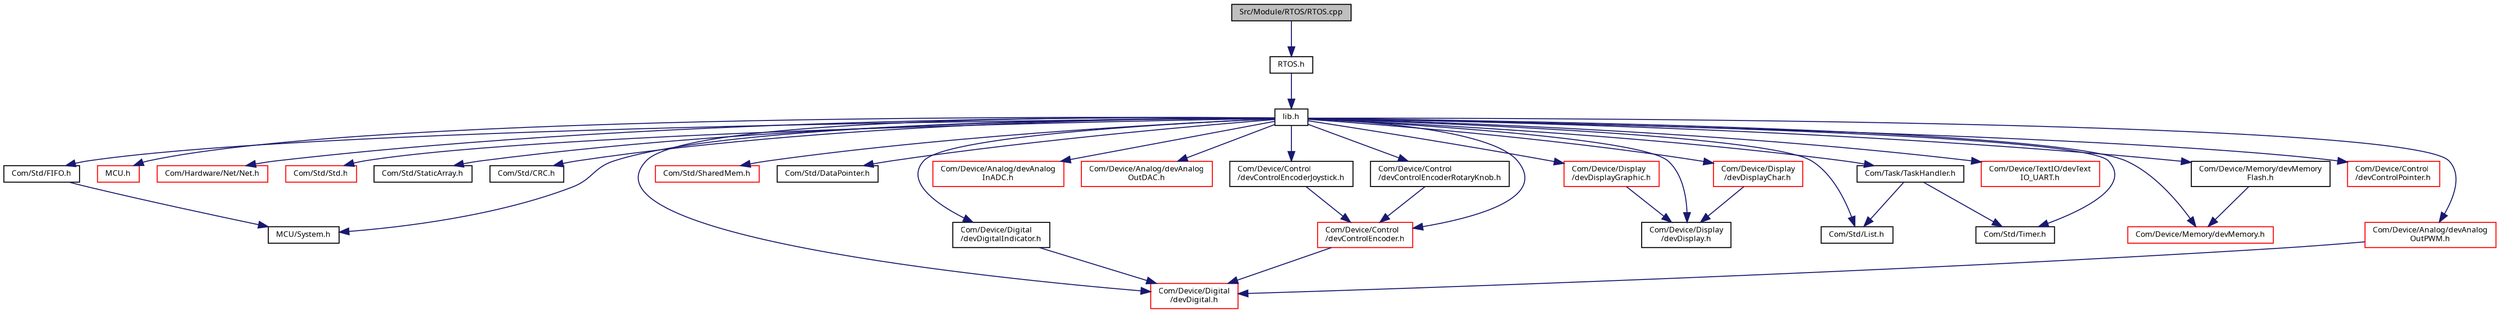 digraph "Src/Module/RTOS/RTOS.cpp"
{
  edge [fontname="Sans",fontsize="8",labelfontname="Sans",labelfontsize="8"];
  node [fontname="Sans",fontsize="8",shape=record];
  Node1 [label="Src/Module/RTOS/RTOS.cpp",height=0.2,width=0.4,color="black", fillcolor="grey75", style="filled", fontcolor="black"];
  Node1 -> Node2 [color="midnightblue",fontsize="8",style="solid",fontname="Sans"];
  Node2 [label="RTOS.h",height=0.2,width=0.4,color="black", fillcolor="white", style="filled",URL="$_r_t_o_s_2_r_t_o_s_8h.html"];
  Node2 -> Node3 [color="midnightblue",fontsize="8",style="solid",fontname="Sans"];
  Node3 [label="lib.h",height=0.2,width=0.4,color="black", fillcolor="white", style="filled",URL="$lib_8h.html",tooltip="Library main include file. "];
  Node3 -> Node4 [color="midnightblue",fontsize="8",style="solid",fontname="Sans"];
  Node4 [label="MCU/System.h",height=0.2,width=0.4,color="black", fillcolor="white", style="filled",URL="$_system_8h.html"];
  Node3 -> Node5 [color="midnightblue",fontsize="8",style="solid",fontname="Sans"];
  Node5 [label="MCU.h",height=0.2,width=0.4,color="red", fillcolor="white", style="filled",URL="$_m_c_u_8h_source.html"];
  Node3 -> Node6 [color="midnightblue",fontsize="8",style="solid",fontname="Sans"];
  Node6 [label="Com/Hardware/Net/Net.h",height=0.2,width=0.4,color="red", fillcolor="white", style="filled",URL="$_net_8h.html"];
  Node3 -> Node7 [color="midnightblue",fontsize="8",style="solid",fontname="Sans"];
  Node7 [label="Com/Std/Std.h",height=0.2,width=0.4,color="red", fillcolor="white", style="filled",URL="$_std_8h.html",tooltip="Standard include file. "];
  Node3 -> Node8 [color="midnightblue",fontsize="8",style="solid",fontname="Sans"];
  Node8 [label="Com/Std/StaticArray.h",height=0.2,width=0.4,color="black", fillcolor="white", style="filled",URL="$_static_array_8h.html"];
  Node3 -> Node9 [color="midnightblue",fontsize="8",style="solid",fontname="Sans"];
  Node9 [label="Com/Std/CRC.h",height=0.2,width=0.4,color="black", fillcolor="white", style="filled",URL="$_c_r_c_8h.html"];
  Node3 -> Node10 [color="midnightblue",fontsize="8",style="solid",fontname="Sans"];
  Node10 [label="Com/Std/List.h",height=0.2,width=0.4,color="black", fillcolor="white", style="filled",URL="$_list_8h.html"];
  Node3 -> Node11 [color="midnightblue",fontsize="8",style="solid",fontname="Sans"];
  Node11 [label="Com/Std/FIFO.h",height=0.2,width=0.4,color="black", fillcolor="white", style="filled",URL="$_fifo_8h.html"];
  Node11 -> Node4 [color="midnightblue",fontsize="8",style="solid",fontname="Sans"];
  Node3 -> Node12 [color="midnightblue",fontsize="8",style="solid",fontname="Sans"];
  Node12 [label="Com/Std/SharedMem.h",height=0.2,width=0.4,color="red", fillcolor="white", style="filled",URL="$_shared_mem_8h.html"];
  Node3 -> Node13 [color="midnightblue",fontsize="8",style="solid",fontname="Sans"];
  Node13 [label="Com/Std/DataPointer.h",height=0.2,width=0.4,color="black", fillcolor="white", style="filled",URL="$_data_pointer_8h.html"];
  Node3 -> Node14 [color="midnightblue",fontsize="8",style="solid",fontname="Sans"];
  Node14 [label="Com/Std/Timer.h",height=0.2,width=0.4,color="black", fillcolor="white", style="filled",URL="$_std_2_timer_8h.html"];
  Node3 -> Node15 [color="midnightblue",fontsize="8",style="solid",fontname="Sans"];
  Node15 [label="Com/Device/Analog/devAnalog\lInADC.h",height=0.2,width=0.4,color="red", fillcolor="white", style="filled",URL="$dev_analog_in_a_d_c_8h.html"];
  Node3 -> Node16 [color="midnightblue",fontsize="8",style="solid",fontname="Sans"];
  Node16 [label="Com/Device/Analog/devAnalog\lOutDAC.h",height=0.2,width=0.4,color="red", fillcolor="white", style="filled",URL="$dev_analog_out_d_a_c_8h.html"];
  Node3 -> Node17 [color="midnightblue",fontsize="8",style="solid",fontname="Sans"];
  Node17 [label="Com/Device/Analog/devAnalog\lOutPWM.h",height=0.2,width=0.4,color="red", fillcolor="white", style="filled",URL="$dev_analog_out_p_w_m_8h.html"];
  Node17 -> Node18 [color="midnightblue",fontsize="8",style="solid",fontname="Sans"];
  Node18 [label="Com/Device/Digital\l/devDigital.h",height=0.2,width=0.4,color="red", fillcolor="white", style="filled",URL="$dev_digital_8h.html"];
  Node3 -> Node18 [color="midnightblue",fontsize="8",style="solid",fontname="Sans"];
  Node3 -> Node19 [color="midnightblue",fontsize="8",style="solid",fontname="Sans"];
  Node19 [label="Com/Device/Digital\l/devDigitalIndicator.h",height=0.2,width=0.4,color="black", fillcolor="white", style="filled",URL="$dev_digital_indicator_8h.html"];
  Node19 -> Node18 [color="midnightblue",fontsize="8",style="solid",fontname="Sans"];
  Node3 -> Node20 [color="midnightblue",fontsize="8",style="solid",fontname="Sans"];
  Node20 [label="Com/Device/Display\l/devDisplay.h",height=0.2,width=0.4,color="black", fillcolor="white", style="filled",URL="$dev_display_8h.html"];
  Node3 -> Node21 [color="midnightblue",fontsize="8",style="solid",fontname="Sans"];
  Node21 [label="Com/Device/Display\l/devDisplayChar.h",height=0.2,width=0.4,color="red", fillcolor="white", style="filled",URL="$dev_display_char_8h.html"];
  Node21 -> Node20 [color="midnightblue",fontsize="8",style="solid",fontname="Sans"];
  Node3 -> Node22 [color="midnightblue",fontsize="8",style="solid",fontname="Sans"];
  Node22 [label="Com/Device/Display\l/devDisplayGraphic.h",height=0.2,width=0.4,color="red", fillcolor="white", style="filled",URL="$dev_display_graphic_8h.html"];
  Node22 -> Node20 [color="midnightblue",fontsize="8",style="solid",fontname="Sans"];
  Node3 -> Node23 [color="midnightblue",fontsize="8",style="solid",fontname="Sans"];
  Node23 [label="Com/Device/Memory/devMemory.h",height=0.2,width=0.4,color="red", fillcolor="white", style="filled",URL="$dev_memory_8h.html"];
  Node3 -> Node24 [color="midnightblue",fontsize="8",style="solid",fontname="Sans"];
  Node24 [label="Com/Device/Memory/devMemory\lFlash.h",height=0.2,width=0.4,color="black", fillcolor="white", style="filled",URL="$dev_memory_flash_8h.html"];
  Node24 -> Node23 [color="midnightblue",fontsize="8",style="solid",fontname="Sans"];
  Node3 -> Node25 [color="midnightblue",fontsize="8",style="solid",fontname="Sans"];
  Node25 [label="Com/Device/TextIO/devText\lIO_UART.h",height=0.2,width=0.4,color="red", fillcolor="white", style="filled",URL="$dev_text_i_o___u_a_r_t_8h.html"];
  Node3 -> Node26 [color="midnightblue",fontsize="8",style="solid",fontname="Sans"];
  Node26 [label="Com/Device/Control\l/devControlEncoder.h",height=0.2,width=0.4,color="red", fillcolor="white", style="filled",URL="$dev_control_encoder_8h.html"];
  Node26 -> Node18 [color="midnightblue",fontsize="8",style="solid",fontname="Sans"];
  Node3 -> Node27 [color="midnightblue",fontsize="8",style="solid",fontname="Sans"];
  Node27 [label="Com/Device/Control\l/devControlEncoderJoystick.h",height=0.2,width=0.4,color="black", fillcolor="white", style="filled",URL="$dev_control_encoder_joystick_8h.html"];
  Node27 -> Node26 [color="midnightblue",fontsize="8",style="solid",fontname="Sans"];
  Node3 -> Node28 [color="midnightblue",fontsize="8",style="solid",fontname="Sans"];
  Node28 [label="Com/Device/Control\l/devControlEncoderRotaryKnob.h",height=0.2,width=0.4,color="black", fillcolor="white", style="filled",URL="$dev_control_encoder_rotaryknob_8h.html"];
  Node28 -> Node26 [color="midnightblue",fontsize="8",style="solid",fontname="Sans"];
  Node3 -> Node29 [color="midnightblue",fontsize="8",style="solid",fontname="Sans"];
  Node29 [label="Com/Device/Control\l/devControlPointer.h",height=0.2,width=0.4,color="red", fillcolor="white", style="filled",URL="$dev_control_pointer_8h.html"];
  Node3 -> Node30 [color="midnightblue",fontsize="8",style="solid",fontname="Sans"];
  Node30 [label="Com/Task/TaskHandler.h",height=0.2,width=0.4,color="black", fillcolor="white", style="filled",URL="$_task_handler_8h.html"];
  Node30 -> Node10 [color="midnightblue",fontsize="8",style="solid",fontname="Sans"];
  Node30 -> Node14 [color="midnightblue",fontsize="8",style="solid",fontname="Sans"];
}
